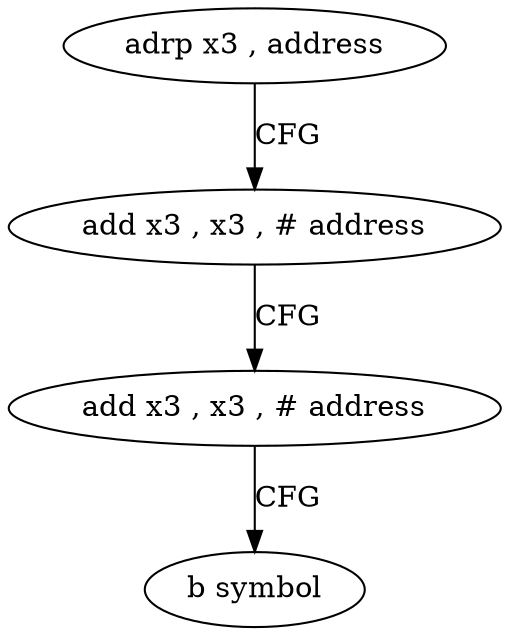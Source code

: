 digraph "func" {
"4317408" [label = "adrp x3 , address" ]
"4317412" [label = "add x3 , x3 , # address" ]
"4317416" [label = "add x3 , x3 , # address" ]
"4317420" [label = "b symbol" ]
"4317408" -> "4317412" [ label = "CFG" ]
"4317412" -> "4317416" [ label = "CFG" ]
"4317416" -> "4317420" [ label = "CFG" ]
}
